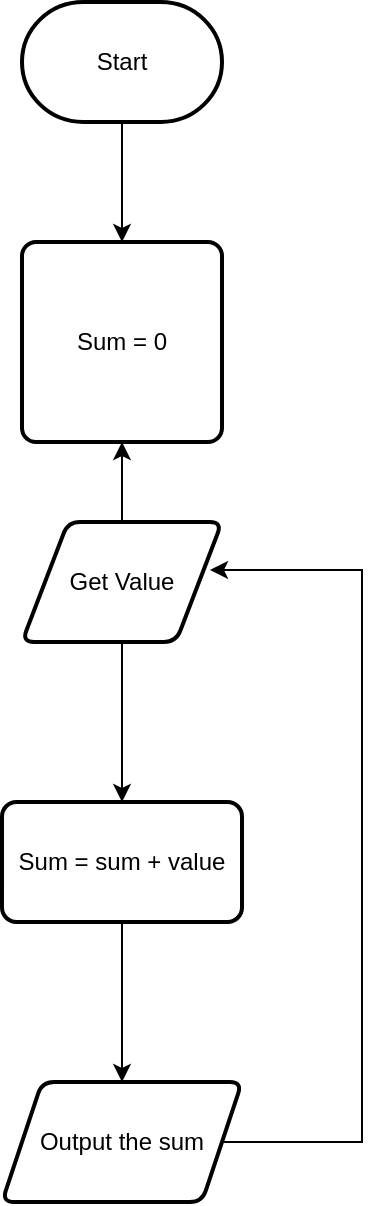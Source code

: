 <mxfile version="24.7.8">
  <diagram name="Page-1" id="RPvH_qUieS3uhs3_flMV">
    <mxGraphModel dx="1666" dy="757" grid="1" gridSize="10" guides="1" tooltips="1" connect="1" arrows="1" fold="1" page="1" pageScale="1" pageWidth="850" pageHeight="1100" math="0" shadow="0">
      <root>
        <mxCell id="0" />
        <mxCell id="1" parent="0" />
        <mxCell id="hGNG8cfdF4dCdwYaE-3Q-1" value="" style="edgeStyle=orthogonalEdgeStyle;rounded=0;orthogonalLoop=1;jettySize=auto;html=1;" edge="1" parent="1" source="hGNG8cfdF4dCdwYaE-3Q-2" target="hGNG8cfdF4dCdwYaE-3Q-3">
          <mxGeometry relative="1" as="geometry" />
        </mxCell>
        <mxCell id="hGNG8cfdF4dCdwYaE-3Q-2" value="Start" style="strokeWidth=2;html=1;shape=mxgraph.flowchart.terminator;whiteSpace=wrap;" vertex="1" parent="1">
          <mxGeometry x="170" y="50" width="100" height="60" as="geometry" />
        </mxCell>
        <mxCell id="hGNG8cfdF4dCdwYaE-3Q-3" value="Sum = 0" style="rounded=1;whiteSpace=wrap;html=1;absoluteArcSize=1;arcSize=14;strokeWidth=2;" vertex="1" parent="1">
          <mxGeometry x="170" y="170" width="100" height="100" as="geometry" />
        </mxCell>
        <mxCell id="hGNG8cfdF4dCdwYaE-3Q-4" value="" style="edgeStyle=orthogonalEdgeStyle;rounded=0;orthogonalLoop=1;jettySize=auto;html=1;" edge="1" parent="1" source="hGNG8cfdF4dCdwYaE-3Q-6" target="hGNG8cfdF4dCdwYaE-3Q-3">
          <mxGeometry relative="1" as="geometry" />
        </mxCell>
        <mxCell id="hGNG8cfdF4dCdwYaE-3Q-5" value="" style="edgeStyle=orthogonalEdgeStyle;rounded=0;orthogonalLoop=1;jettySize=auto;html=1;" edge="1" parent="1" source="hGNG8cfdF4dCdwYaE-3Q-6" target="hGNG8cfdF4dCdwYaE-3Q-8">
          <mxGeometry relative="1" as="geometry" />
        </mxCell>
        <mxCell id="hGNG8cfdF4dCdwYaE-3Q-6" value="Get Value" style="shape=parallelogram;html=1;strokeWidth=2;perimeter=parallelogramPerimeter;whiteSpace=wrap;rounded=1;arcSize=12;size=0.23;" vertex="1" parent="1">
          <mxGeometry x="170" y="310" width="100" height="60" as="geometry" />
        </mxCell>
        <mxCell id="hGNG8cfdF4dCdwYaE-3Q-7" value="" style="edgeStyle=orthogonalEdgeStyle;rounded=0;orthogonalLoop=1;jettySize=auto;html=1;" edge="1" parent="1" source="hGNG8cfdF4dCdwYaE-3Q-8" target="hGNG8cfdF4dCdwYaE-3Q-9">
          <mxGeometry relative="1" as="geometry" />
        </mxCell>
        <mxCell id="hGNG8cfdF4dCdwYaE-3Q-8" value="Sum = sum + value" style="whiteSpace=wrap;html=1;strokeWidth=2;rounded=1;arcSize=12;" vertex="1" parent="1">
          <mxGeometry x="160" y="450" width="120" height="60" as="geometry" />
        </mxCell>
        <mxCell id="hGNG8cfdF4dCdwYaE-3Q-9" value="Output the sum" style="shape=parallelogram;perimeter=parallelogramPerimeter;whiteSpace=wrap;html=1;fixedSize=1;strokeWidth=2;rounded=1;arcSize=12;" vertex="1" parent="1">
          <mxGeometry x="160" y="590" width="120" height="60" as="geometry" />
        </mxCell>
        <mxCell id="hGNG8cfdF4dCdwYaE-3Q-10" style="edgeStyle=orthogonalEdgeStyle;rounded=0;orthogonalLoop=1;jettySize=auto;html=1;exitX=1;exitY=0.5;exitDx=0;exitDy=0;entryX=0.94;entryY=0.4;entryDx=0;entryDy=0;entryPerimeter=0;" edge="1" parent="1" source="hGNG8cfdF4dCdwYaE-3Q-9" target="hGNG8cfdF4dCdwYaE-3Q-6">
          <mxGeometry relative="1" as="geometry">
            <Array as="points">
              <mxPoint x="340" y="620" />
              <mxPoint x="340" y="334" />
            </Array>
          </mxGeometry>
        </mxCell>
      </root>
    </mxGraphModel>
  </diagram>
</mxfile>

